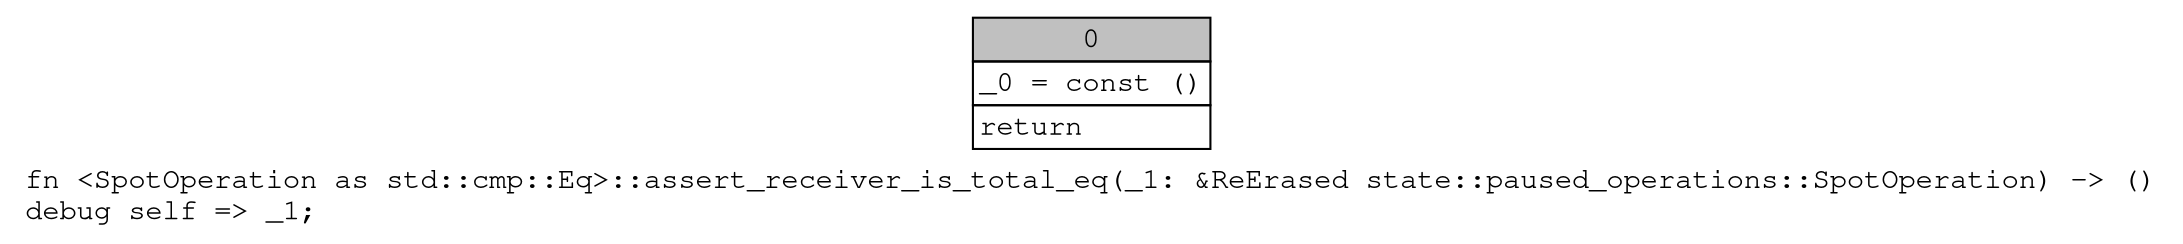 digraph Mir_0_17107 {
    graph [fontname="Courier, monospace"];
    node [fontname="Courier, monospace"];
    edge [fontname="Courier, monospace"];
    label=<fn &lt;SpotOperation as std::cmp::Eq&gt;::assert_receiver_is_total_eq(_1: &amp;ReErased state::paused_operations::SpotOperation) -&gt; ()<br align="left"/>debug self =&gt; _1;<br align="left"/>>;
    bb0__0_17107 [shape="none", label=<<table border="0" cellborder="1" cellspacing="0"><tr><td bgcolor="gray" align="center" colspan="1">0</td></tr><tr><td align="left" balign="left">_0 = const ()<br/></td></tr><tr><td align="left">return</td></tr></table>>];
}
